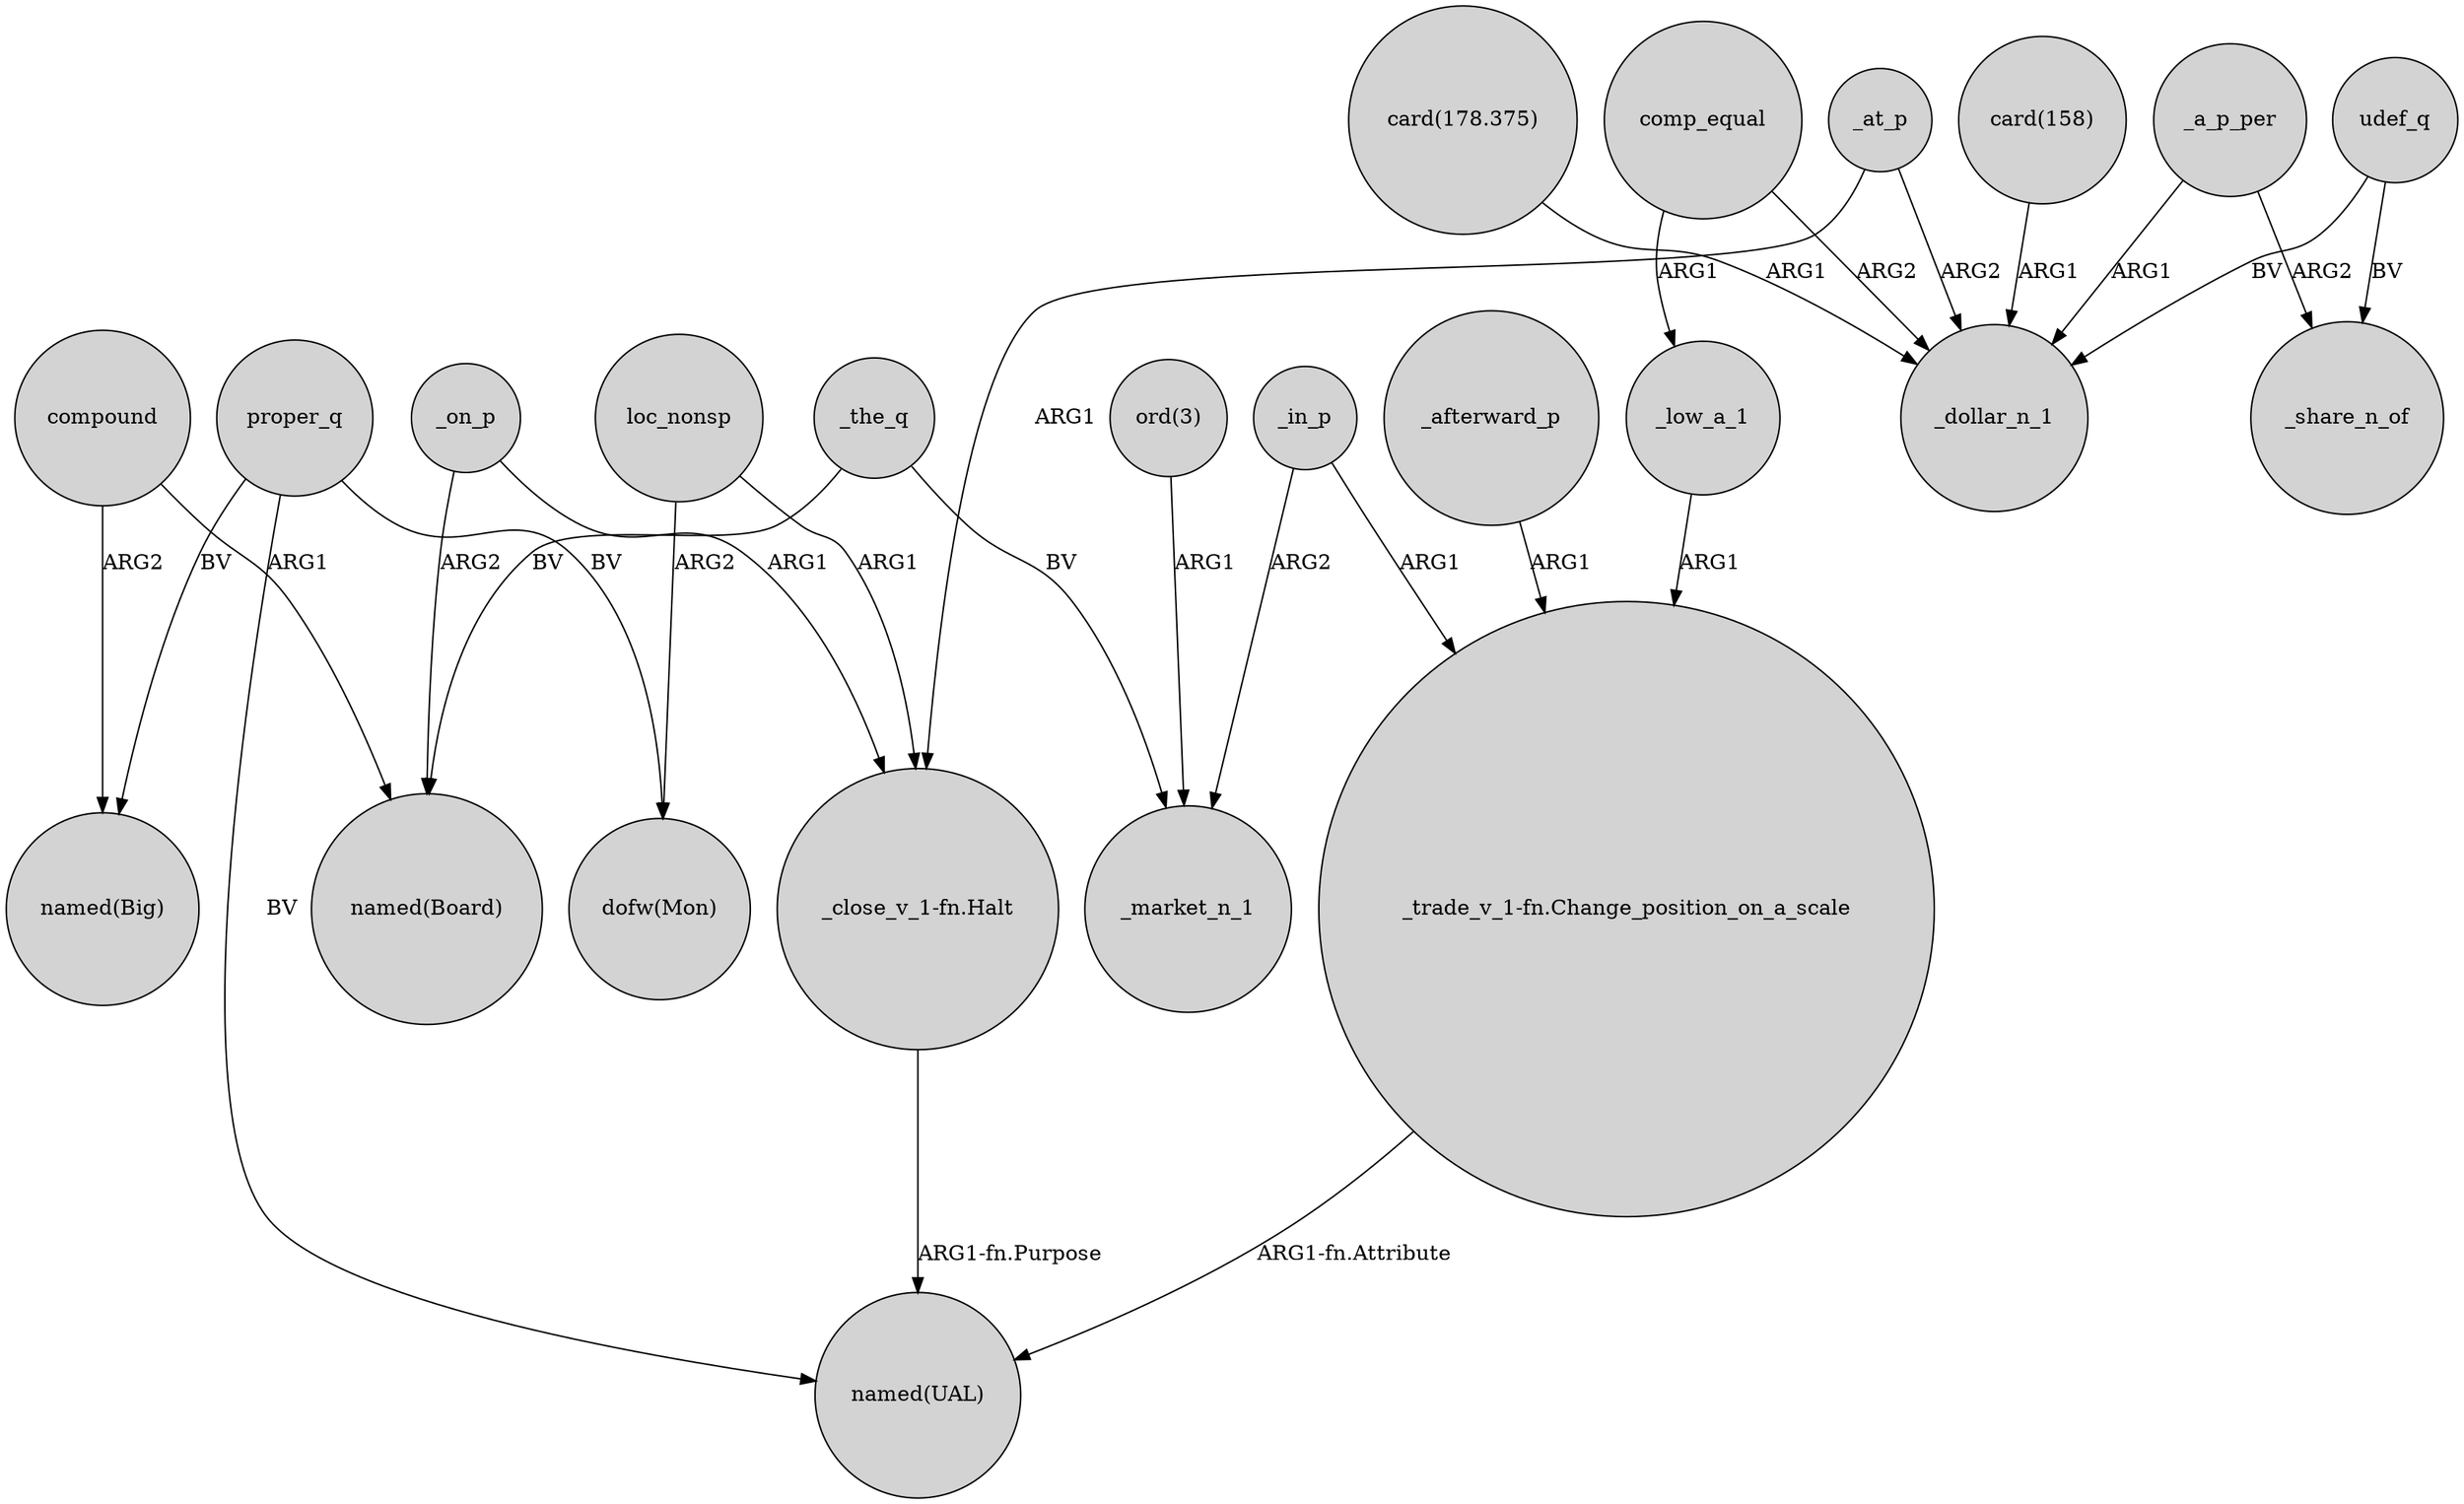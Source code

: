 digraph {
	node [shape=circle style=filled]
	_the_q -> "named(Board)" [label=BV]
	"_trade_v_1-fn.Change_position_on_a_scale" -> "named(UAL)" [label="ARG1-fn.Attribute"]
	"ord(3)" -> _market_n_1 [label=ARG1]
	_in_p -> "_trade_v_1-fn.Change_position_on_a_scale" [label=ARG1]
	_afterward_p -> "_trade_v_1-fn.Change_position_on_a_scale" [label=ARG1]
	compound -> "named(Big)" [label=ARG2]
	_on_p -> "_close_v_1-fn.Halt" [label=ARG1]
	proper_q -> "dofw(Mon)" [label=BV]
	loc_nonsp -> "_close_v_1-fn.Halt" [label=ARG1]
	_the_q -> _market_n_1 [label=BV]
	_on_p -> "named(Board)" [label=ARG2]
	proper_q -> "named(UAL)" [label=BV]
	"_close_v_1-fn.Halt" -> "named(UAL)" [label="ARG1-fn.Purpose"]
	loc_nonsp -> "dofw(Mon)" [label=ARG2]
	_at_p -> _dollar_n_1 [label=ARG2]
	_in_p -> _market_n_1 [label=ARG2]
	comp_equal -> _dollar_n_1 [label=ARG2]
	_a_p_per -> _share_n_of [label=ARG2]
	udef_q -> _share_n_of [label=BV]
	_at_p -> "_close_v_1-fn.Halt" [label=ARG1]
	udef_q -> _dollar_n_1 [label=BV]
	"card(158)" -> _dollar_n_1 [label=ARG1]
	_a_p_per -> _dollar_n_1 [label=ARG1]
	proper_q -> "named(Big)" [label=BV]
	comp_equal -> _low_a_1 [label=ARG1]
	compound -> "named(Board)" [label=ARG1]
	"card(178.375)" -> _dollar_n_1 [label=ARG1]
	_low_a_1 -> "_trade_v_1-fn.Change_position_on_a_scale" [label=ARG1]
}
